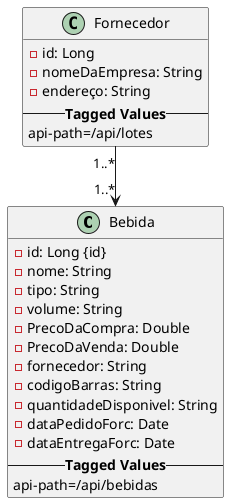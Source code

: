 @startuml
'https://plantuml.com/sequence-diagram

'autonumber
class Bebida{
 - id: Long {id}
 - nome: String
 - tipo: String
 - volume: String
 - PrecoDaCompra: Double
 - PrecoDaVenda: Double
 - fornecedor: String
 - codigoBarras: String
 - quantidadeDisponivel: String
 - dataPedidoForc: Date
 - dataEntregaForc: Date
 -- <b>Tagged Values</b> --
 api-path=/api/bebidas
}

class Fornecedor{
 - id: Long
 - nomeDaEmpresa: String
 - endereço: String
 -- <b>Tagged Values</b>--
 api-path=/api/lotes
}


'class Movimentacao{
'    - id: Long
'    - movTipoEntrada: Entrada
'    - movTipoSaída: Saida
'    - movData: Date
'    - movItem: String
'     -- <b>Tagged Values</b>--
'     api-path=/api/mov
'}
Fornecedor "1..*" --> "1..*" Bebida
'Movimentacao "1" --> "1..*" Lote



@enduml